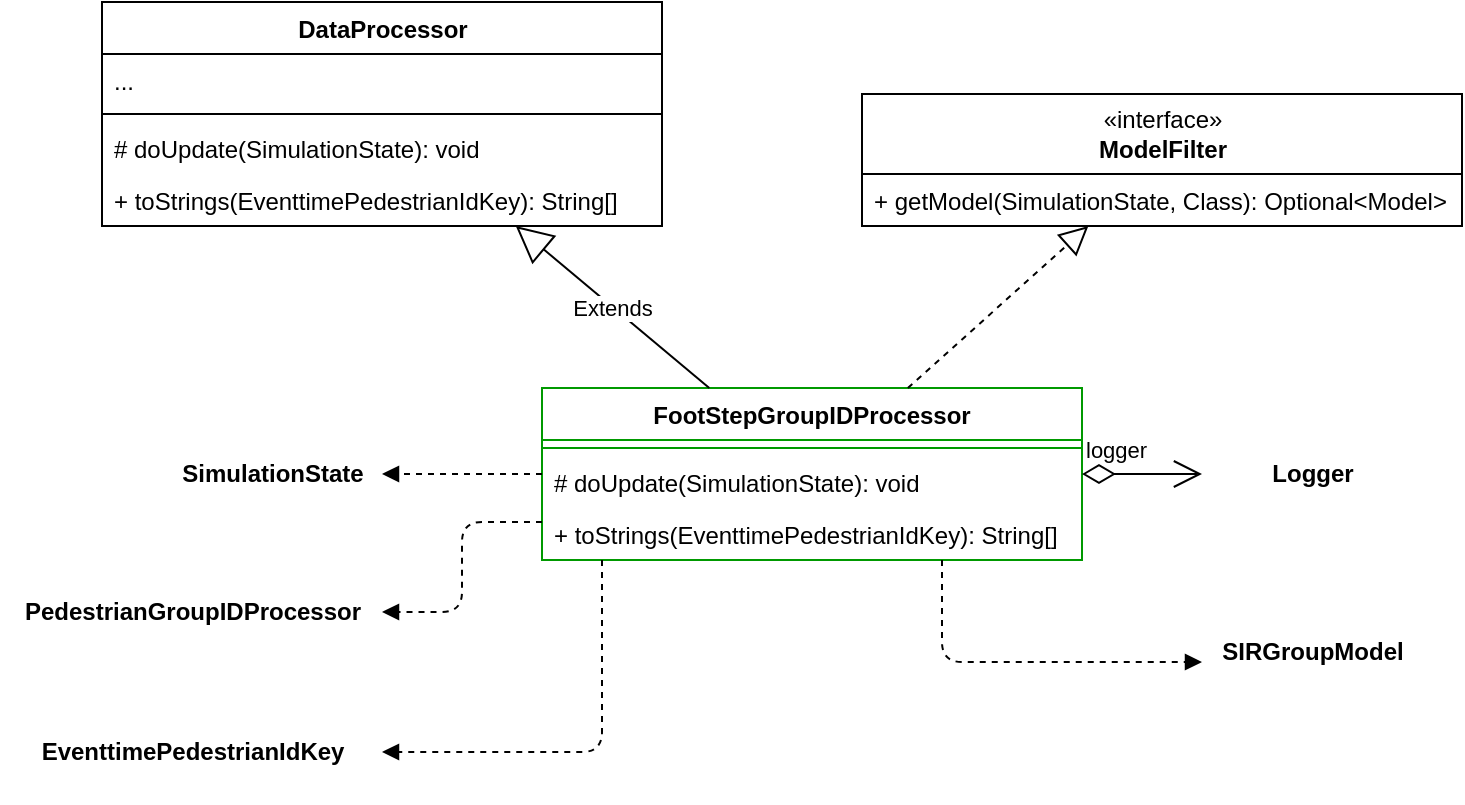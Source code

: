 <mxfile>
    <diagram id="pNEE5CqAC505_v0DViPc" name="Page-1">
        <mxGraphModel dx="1142" dy="565" grid="1" gridSize="10" guides="1" tooltips="1" connect="1" arrows="1" fold="1" page="1" pageScale="1" pageWidth="850" pageHeight="1100" math="0" shadow="0">
            <root>
                <mxCell id="0"/>
                <mxCell id="1" parent="0"/>
                <mxCell id="3" value="FootStepGroupIDProcessor" style="swimlane;fontStyle=1;align=center;verticalAlign=top;childLayout=stackLayout;horizontal=1;startSize=26;horizontalStack=0;resizeParent=1;resizeParentMax=0;resizeLast=0;collapsible=1;marginBottom=0;strokeColor=#009900;" parent="1" vertex="1">
                    <mxGeometry x="320" y="453" width="270" height="86" as="geometry"/>
                </mxCell>
                <mxCell id="5" value="" style="line;strokeWidth=1;fillColor=none;align=left;verticalAlign=middle;spacingTop=-1;spacingLeft=3;spacingRight=3;rotatable=0;labelPosition=right;points=[];portConstraint=eastwest;strokeColor=#009900;" parent="3" vertex="1">
                    <mxGeometry y="26" width="270" height="8" as="geometry"/>
                </mxCell>
                <mxCell id="6" value="# doUpdate(SimulationState): void" style="text;strokeColor=none;fillColor=none;align=left;verticalAlign=top;spacingLeft=4;spacingRight=4;overflow=hidden;rotatable=0;points=[[0,0.5],[1,0.5]];portConstraint=eastwest;" parent="3" vertex="1">
                    <mxGeometry y="34" width="270" height="26" as="geometry"/>
                </mxCell>
                <mxCell id="7" value="+ toStrings(EventtimePedestrianIdKey): String[]" style="text;strokeColor=none;fillColor=none;align=left;verticalAlign=top;spacingLeft=4;spacingRight=4;overflow=hidden;rotatable=0;points=[[0,0.5],[1,0.5]];portConstraint=eastwest;" parent="3" vertex="1">
                    <mxGeometry y="60" width="270" height="26" as="geometry"/>
                </mxCell>
                <mxCell id="9" value="«interface»&lt;br&gt;&lt;b&gt;ModelFilter&lt;/b&gt;" style="swimlane;fontStyle=0;childLayout=stackLayout;horizontal=1;startSize=40;fillColor=none;horizontalStack=0;resizeParent=1;resizeParentMax=0;resizeLast=0;collapsible=1;marginBottom=0;html=1;" parent="1" vertex="1">
                    <mxGeometry x="480" y="306" width="300" height="66" as="geometry"/>
                </mxCell>
                <mxCell id="10" value="+ getModel(SimulationState, Class): Optional&lt;Model&gt;" style="text;strokeColor=none;fillColor=none;align=left;verticalAlign=top;spacingLeft=4;spacingRight=4;overflow=hidden;rotatable=0;points=[[0,0.5],[1,0.5]];portConstraint=eastwest;" parent="9" vertex="1">
                    <mxGeometry y="40" width="300" height="26" as="geometry"/>
                </mxCell>
                <mxCell id="13" value="" style="endArrow=block;dashed=1;endFill=0;endSize=12;html=1;" parent="1" source="3" target="9" edge="1">
                    <mxGeometry width="160" relative="1" as="geometry">
                        <mxPoint x="360" y="370" as="sourcePoint"/>
                        <mxPoint x="520" y="370" as="targetPoint"/>
                    </mxGeometry>
                </mxCell>
                <mxCell id="14" value="DataProcessor" style="swimlane;fontStyle=1;align=center;verticalAlign=top;childLayout=stackLayout;horizontal=1;startSize=26;horizontalStack=0;resizeParent=1;resizeParentMax=0;resizeLast=0;collapsible=1;marginBottom=0;html=1;" parent="1" vertex="1">
                    <mxGeometry x="100" y="260" width="280" height="112" as="geometry"/>
                </mxCell>
                <mxCell id="15" value="..." style="text;strokeColor=none;fillColor=none;align=left;verticalAlign=top;spacingLeft=4;spacingRight=4;overflow=hidden;rotatable=0;points=[[0,0.5],[1,0.5]];portConstraint=eastwest;" parent="14" vertex="1">
                    <mxGeometry y="26" width="280" height="26" as="geometry"/>
                </mxCell>
                <mxCell id="16" value="" style="line;strokeWidth=1;fillColor=none;align=left;verticalAlign=middle;spacingTop=-1;spacingLeft=3;spacingRight=3;rotatable=0;labelPosition=right;points=[];portConstraint=eastwest;" parent="14" vertex="1">
                    <mxGeometry y="52" width="280" height="8" as="geometry"/>
                </mxCell>
                <mxCell id="17" value="# doUpdate(SimulationState): void" style="text;strokeColor=none;fillColor=none;align=left;verticalAlign=top;spacingLeft=4;spacingRight=4;overflow=hidden;rotatable=0;points=[[0,0.5],[1,0.5]];portConstraint=eastwest;" parent="14" vertex="1">
                    <mxGeometry y="60" width="280" height="26" as="geometry"/>
                </mxCell>
                <mxCell id="18" value="+ toStrings(EventtimePedestrianIdKey): String[]" style="text;strokeColor=none;fillColor=none;align=left;verticalAlign=top;spacingLeft=4;spacingRight=4;overflow=hidden;rotatable=0;points=[[0,0.5],[1,0.5]];portConstraint=eastwest;" parent="14" vertex="1">
                    <mxGeometry y="86" width="280" height="26" as="geometry"/>
                </mxCell>
                <mxCell id="19" value="Extends" style="endArrow=block;endSize=16;endFill=0;html=1;" parent="1" source="3" target="14" edge="1">
                    <mxGeometry width="160" relative="1" as="geometry">
                        <mxPoint x="260" y="350" as="sourcePoint"/>
                        <mxPoint x="420" y="350" as="targetPoint"/>
                    </mxGeometry>
                </mxCell>
                <mxCell id="20" value="&lt;b&gt;SimulationState&lt;/b&gt;" style="html=1;strokeColor=#FFFFFF;" parent="1" vertex="1">
                    <mxGeometry x="130" y="471" width="110" height="50" as="geometry"/>
                </mxCell>
                <mxCell id="21" value="" style="endArrow=block;endFill=1;html=1;edgeStyle=orthogonalEdgeStyle;align=left;verticalAlign=top;dashed=1;" parent="1" source="3" target="20" edge="1">
                    <mxGeometry x="-1" relative="1" as="geometry">
                        <mxPoint x="130" y="560" as="sourcePoint"/>
                        <mxPoint x="290" y="560" as="targetPoint"/>
                    </mxGeometry>
                </mxCell>
                <mxCell id="28" value="&lt;b&gt;PedestrianGroupIDProcessor&lt;/b&gt;" style="html=1;strokeColor=#FFFFFF;" parent="1" vertex="1">
                    <mxGeometry x="50" y="540" width="190" height="50" as="geometry"/>
                </mxCell>
                <mxCell id="29" value="" style="endArrow=block;endFill=1;html=1;edgeStyle=orthogonalEdgeStyle;align=left;verticalAlign=top;dashed=1;" parent="1" source="3" target="28" edge="1">
                    <mxGeometry x="-1" relative="1" as="geometry">
                        <mxPoint x="330" y="506.0" as="sourcePoint"/>
                        <mxPoint x="240" y="506.0" as="targetPoint"/>
                        <Array as="points">
                            <mxPoint x="280" y="520"/>
                            <mxPoint x="280" y="565"/>
                        </Array>
                    </mxGeometry>
                </mxCell>
                <mxCell id="30" value="&lt;b&gt;EventtimePedestrianIdKey&lt;/b&gt;" style="html=1;strokeColor=#FFFFFF;" parent="1" vertex="1">
                    <mxGeometry x="50" y="610" width="190" height="50" as="geometry"/>
                </mxCell>
                <mxCell id="32" value="" style="endArrow=block;endFill=1;html=1;edgeStyle=orthogonalEdgeStyle;align=left;verticalAlign=top;dashed=1;" parent="1" source="3" target="30" edge="1">
                    <mxGeometry x="-1" relative="1" as="geometry">
                        <mxPoint x="330" y="506.0" as="sourcePoint"/>
                        <mxPoint x="240" y="506.0" as="targetPoint"/>
                        <Array as="points">
                            <mxPoint x="350" y="635"/>
                        </Array>
                    </mxGeometry>
                </mxCell>
                <mxCell id="33" value="&lt;b&gt;Logger&lt;/b&gt;" style="html=1;strokeColor=#FFFFFF;" parent="1" vertex="1">
                    <mxGeometry x="650" y="471" width="110" height="50" as="geometry"/>
                </mxCell>
                <mxCell id="37" value="&lt;b&gt;SIRGroupModel&lt;/b&gt;" style="html=1;strokeColor=#FFFFFF;" parent="1" vertex="1">
                    <mxGeometry x="650" y="560" width="110" height="50" as="geometry"/>
                </mxCell>
                <mxCell id="38" value="" style="endArrow=block;endFill=1;html=1;edgeStyle=orthogonalEdgeStyle;align=left;verticalAlign=top;dashed=1;" parent="1" source="3" target="37" edge="1">
                    <mxGeometry x="-1" relative="1" as="geometry">
                        <mxPoint x="500" y="614.58" as="sourcePoint"/>
                        <mxPoint x="410" y="614.58" as="targetPoint"/>
                        <Array as="points">
                            <mxPoint x="520" y="590"/>
                        </Array>
                    </mxGeometry>
                </mxCell>
                <mxCell id="39" value="logger" style="endArrow=open;html=1;endSize=12;startArrow=diamondThin;startSize=14;startFill=0;edgeStyle=orthogonalEdgeStyle;align=left;verticalAlign=bottom;" parent="1" source="3" target="33" edge="1">
                    <mxGeometry x="-1" y="3" relative="1" as="geometry">
                        <mxPoint x="600" y="495.76" as="sourcePoint"/>
                        <mxPoint x="760" y="495.76" as="targetPoint"/>
                    </mxGeometry>
                </mxCell>
            </root>
        </mxGraphModel>
    </diagram>
</mxfile>